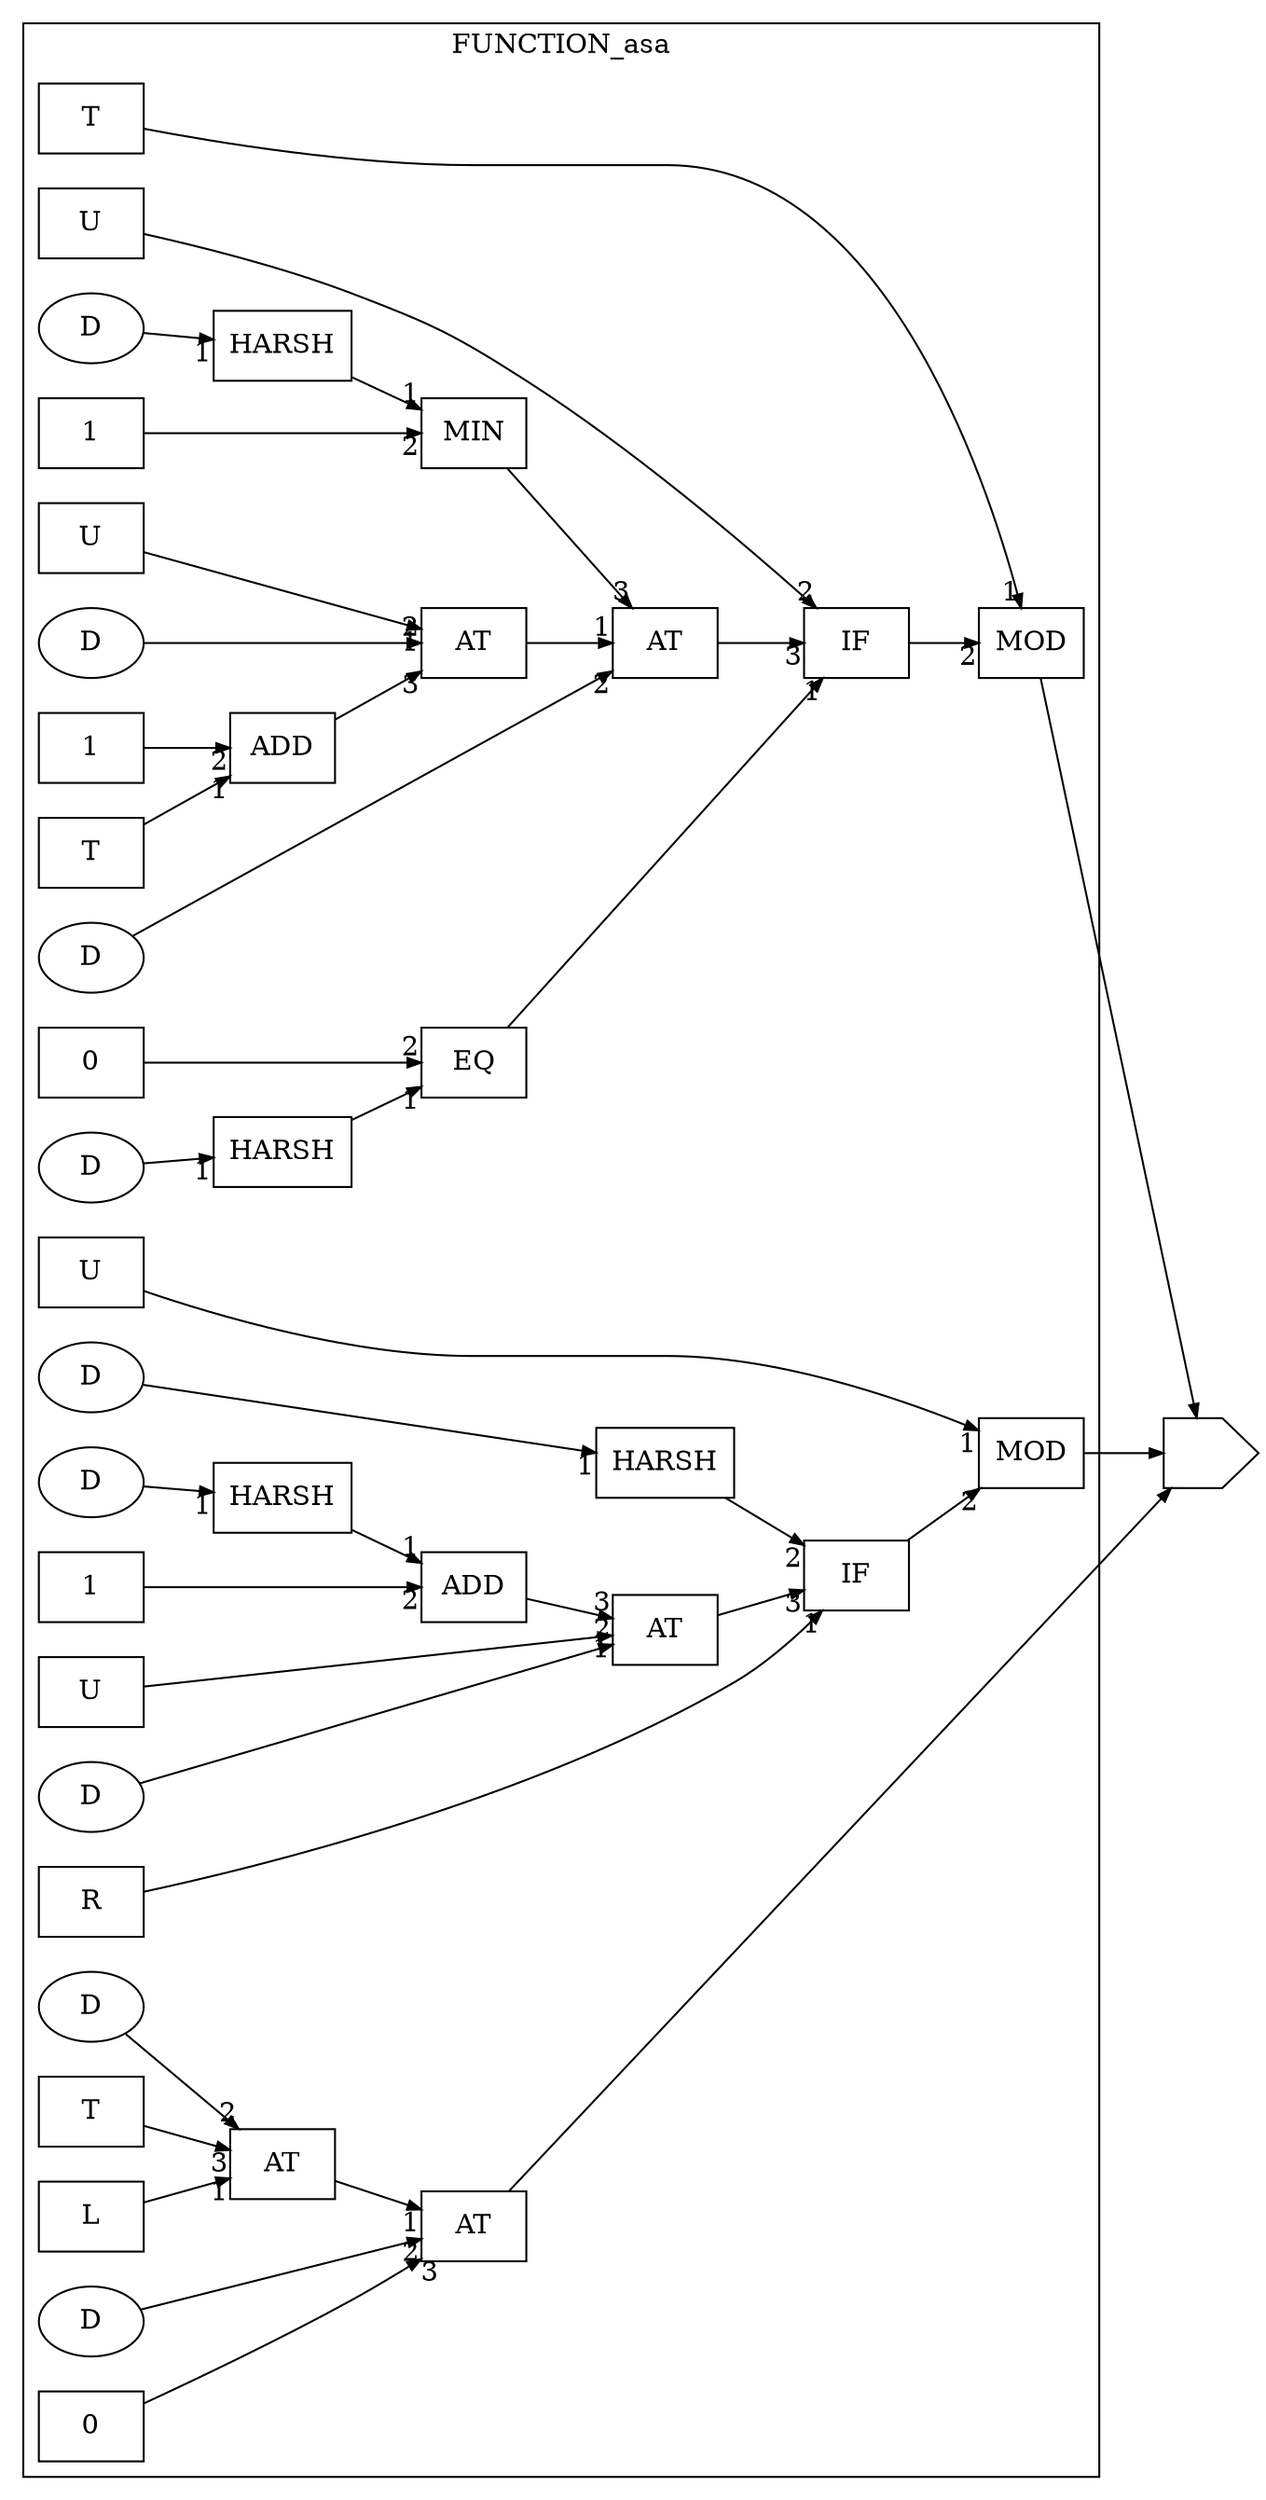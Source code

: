 digraph G {
rankdir = LR;
edge [arrowsize=0.7];
edge [arrowtail="none"];

aa2 [shape=house,orientation=270,label=""];
{rank="max";aa2;}


subgraph cluster0{
node [shape=box];
label = "FUNCTION_asa";
color = hot_pink;
fontcolor = hot_pink;


op3 [label="AT"];
op3 ->aa2;

op4 [label="AT"];
op4 ->op3 [headlabel="1"];
aa5 [label="L"];
aa5 -> op4 [headlabel="1"];
aa6 [label="D", shape=ellipse];
aa6 -> op4 [headlabel="2"];
aa7 [label="T"];
aa7 -> op4 [headlabel="3"];
aa8 [label="D", shape=ellipse];
aa8 -> op3 [headlabel="2"];
aa9 [label="0"];
aa9 -> op3 [headlabel="3"];

op10 [label="MOD"];
op10 ->aa2;
aa11 [label="T"];
aa11 -> op10 [headlabel="1"];

op12 [label="IF"];
op12 ->op10 [headlabel="2"];

op13 [label="EQ"];
op13 ->op12 [headlabel="1"];

op14 [label="HARSH"];
op14 ->op13 [headlabel="1"];
aa15 [label="D", shape=ellipse];
aa15 -> op14 [headlabel="1"];
aa16 [label="0"];
aa16 -> op13 [headlabel="2"];
aa17 [label="U"];
aa17 -> op12 [headlabel="2"];

op18 [label="AT"];
op18 ->op12 [headlabel="3"];

op19 [label="AT"];
op19 ->op18 [headlabel="1"];
aa20 [label="U"];
aa20 -> op19 [headlabel="1"];
aa21 [label="D", shape=ellipse];
aa21 -> op19 [headlabel="2"];

op22 [label="ADD"];
op22 ->op19 [headlabel="3"];
aa23 [label="T"];
aa23 -> op22 [headlabel="1"];
aa24 [label="1"];
aa24 -> op22 [headlabel="2"];
aa25 [label="D", shape=ellipse];
aa25 -> op18 [headlabel="2"];

op26 [label="MIN"];
op26 ->op18 [headlabel="3"];

op27 [label="HARSH"];
op27 ->op26 [headlabel="1"];
aa28 [label="D", shape=ellipse];
aa28 -> op27 [headlabel="1"];
aa29 [label="1"];
aa29 -> op26 [headlabel="2"];

op30 [label="MOD"];
op30 ->aa2;
aa31 [label="U"];
aa31 -> op30 [headlabel="1"];

op32 [label="IF"];
op32 ->op30 [headlabel="2"];
aa33 [label="R"];
aa33 -> op32 [headlabel="1"];

op34 [label="HARSH"];
op34 ->op32 [headlabel="2"];
aa35 [label="D", shape=ellipse];
aa35 -> op34 [headlabel="1"];

op36 [label="AT"];
op36 ->op32 [headlabel="3"];
aa37 [label="U"];
aa37 -> op36 [headlabel="1"];
aa38 [label="D", shape=ellipse];
aa38 -> op36 [headlabel="2"];

op39 [label="ADD"];
op39 ->op36 [headlabel="3"];

op40 [label="HARSH"];
op40 ->op39 [headlabel="1"];
aa41 [label="D", shape=ellipse];
aa41 -> op40 [headlabel="1"];
aa42 [label="1"];
aa42 -> op39 [headlabel="2"];
{rank="min";aa42;aa41;aa38;aa37;aa35;aa33;aa31;aa29;aa28;aa25;aa24;aa23;aa21;aa20;aa17;aa16;aa15;aa11;aa9;aa8;aa7;aa6;aa5;}

}}

